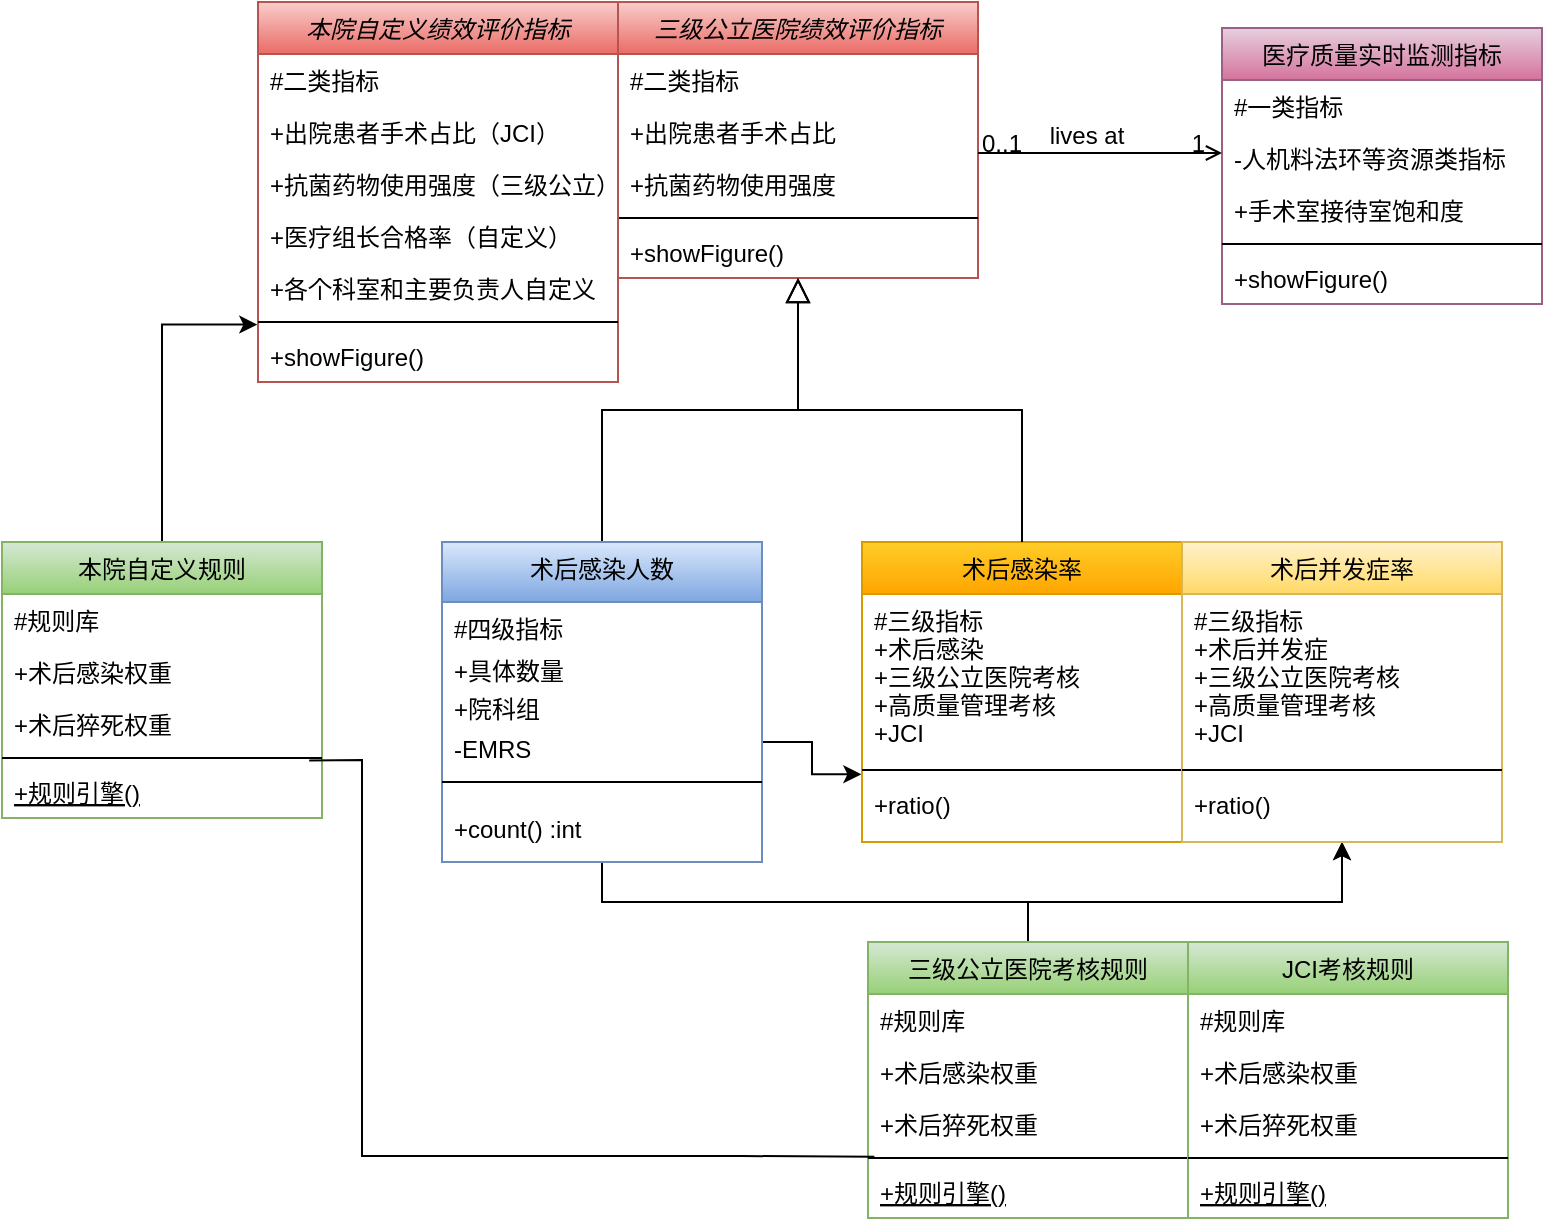 <mxfile version="16.1.0" type="github">
  <diagram id="C5RBs43oDa-KdzZeNtuy" name="Page-1">
    <mxGraphModel dx="2030" dy="666" grid="1" gridSize="10" guides="1" tooltips="1" connect="1" arrows="1" fold="1" page="1" pageScale="1" pageWidth="827" pageHeight="1169" math="0" shadow="0">
      <root>
        <mxCell id="WIyWlLk6GJQsqaUBKTNV-0" />
        <mxCell id="WIyWlLk6GJQsqaUBKTNV-1" parent="WIyWlLk6GJQsqaUBKTNV-0" />
        <mxCell id="zkfFHV4jXpPFQw0GAbJ--0" value="三级公立医院绩效评价指标" style="swimlane;fontStyle=2;align=center;verticalAlign=top;childLayout=stackLayout;horizontal=1;startSize=26;horizontalStack=0;resizeParent=1;resizeLast=0;collapsible=1;marginBottom=0;rounded=0;shadow=0;strokeWidth=1;fillColor=#f8cecc;gradientColor=#ea6b66;strokeColor=#b85450;" parent="WIyWlLk6GJQsqaUBKTNV-1" vertex="1">
          <mxGeometry x="208" y="90" width="180" height="138" as="geometry">
            <mxRectangle x="230" y="140" width="160" height="26" as="alternateBounds" />
          </mxGeometry>
        </mxCell>
        <mxCell id="zkfFHV4jXpPFQw0GAbJ--1" value="#二类指标" style="text;align=left;verticalAlign=top;spacingLeft=4;spacingRight=4;overflow=hidden;rotatable=0;points=[[0,0.5],[1,0.5]];portConstraint=eastwest;" parent="zkfFHV4jXpPFQw0GAbJ--0" vertex="1">
          <mxGeometry y="26" width="180" height="26" as="geometry" />
        </mxCell>
        <mxCell id="zkfFHV4jXpPFQw0GAbJ--2" value="+出院患者手术占比" style="text;align=left;verticalAlign=top;spacingLeft=4;spacingRight=4;overflow=hidden;rotatable=0;points=[[0,0.5],[1,0.5]];portConstraint=eastwest;rounded=0;shadow=0;html=0;" parent="zkfFHV4jXpPFQw0GAbJ--0" vertex="1">
          <mxGeometry y="52" width="180" height="26" as="geometry" />
        </mxCell>
        <mxCell id="zkfFHV4jXpPFQw0GAbJ--3" value="+抗菌药物使用强度" style="text;align=left;verticalAlign=top;spacingLeft=4;spacingRight=4;overflow=hidden;rotatable=0;points=[[0,0.5],[1,0.5]];portConstraint=eastwest;rounded=0;shadow=0;html=0;" parent="zkfFHV4jXpPFQw0GAbJ--0" vertex="1">
          <mxGeometry y="78" width="180" height="26" as="geometry" />
        </mxCell>
        <mxCell id="zkfFHV4jXpPFQw0GAbJ--4" value="" style="line;html=1;strokeWidth=1;align=left;verticalAlign=middle;spacingTop=-1;spacingLeft=3;spacingRight=3;rotatable=0;labelPosition=right;points=[];portConstraint=eastwest;" parent="zkfFHV4jXpPFQw0GAbJ--0" vertex="1">
          <mxGeometry y="104" width="180" height="8" as="geometry" />
        </mxCell>
        <mxCell id="zkfFHV4jXpPFQw0GAbJ--5" value="+showFigure()" style="text;align=left;verticalAlign=top;spacingLeft=4;spacingRight=4;overflow=hidden;rotatable=0;points=[[0,0.5],[1,0.5]];portConstraint=eastwest;" parent="zkfFHV4jXpPFQw0GAbJ--0" vertex="1">
          <mxGeometry y="112" width="180" height="26" as="geometry" />
        </mxCell>
        <mxCell id="zkfFHV4jXpPFQw0GAbJ--12" value="" style="endArrow=block;endSize=10;endFill=0;shadow=0;strokeWidth=1;rounded=0;edgeStyle=elbowEdgeStyle;elbow=vertical;" parent="WIyWlLk6GJQsqaUBKTNV-1" target="zkfFHV4jXpPFQw0GAbJ--0" edge="1">
          <mxGeometry width="160" relative="1" as="geometry">
            <mxPoint x="200" y="360" as="sourcePoint" />
            <mxPoint x="200" y="203" as="targetPoint" />
          </mxGeometry>
        </mxCell>
        <mxCell id="Q0HFdrjQgFHmefI57iUz-3" value="" style="edgeStyle=orthogonalEdgeStyle;rounded=0;orthogonalLoop=1;jettySize=auto;html=1;entryX=-0.002;entryY=0.768;entryDx=0;entryDy=0;entryPerimeter=0;" parent="WIyWlLk6GJQsqaUBKTNV-1" target="zkfFHV4jXpPFQw0GAbJ--15" edge="1">
          <mxGeometry relative="1" as="geometry">
            <mxPoint x="280" y="460" as="sourcePoint" />
            <mxPoint x="430" y="460" as="targetPoint" />
            <Array as="points">
              <mxPoint x="305" y="460" />
              <mxPoint x="305" y="476" />
            </Array>
          </mxGeometry>
        </mxCell>
        <mxCell id="zkfFHV4jXpPFQw0GAbJ--13" value="术后感染率" style="swimlane;fontStyle=0;align=center;verticalAlign=top;childLayout=stackLayout;horizontal=1;startSize=26;horizontalStack=0;resizeParent=1;resizeLast=0;collapsible=1;marginBottom=0;rounded=0;shadow=0;strokeWidth=1;fillColor=#ffcd28;gradientColor=#ffa500;strokeColor=#d79b00;" parent="WIyWlLk6GJQsqaUBKTNV-1" vertex="1">
          <mxGeometry x="330" y="360" width="160" height="150" as="geometry">
            <mxRectangle x="340" y="380" width="170" height="26" as="alternateBounds" />
          </mxGeometry>
        </mxCell>
        <mxCell id="zkfFHV4jXpPFQw0GAbJ--14" value="#三级指标&#xa;+术后感染&#xa;+三级公立医院考核&#xa;+高质量管理考核&#xa;+JCI" style="text;align=left;verticalAlign=top;spacingLeft=4;spacingRight=4;overflow=hidden;rotatable=0;points=[[0,0.5],[1,0.5]];portConstraint=eastwest;" parent="zkfFHV4jXpPFQw0GAbJ--13" vertex="1">
          <mxGeometry y="26" width="160" height="84" as="geometry" />
        </mxCell>
        <mxCell id="zkfFHV4jXpPFQw0GAbJ--15" value="" style="line;html=1;strokeWidth=1;align=left;verticalAlign=middle;spacingTop=-1;spacingLeft=3;spacingRight=3;rotatable=0;labelPosition=right;points=[];portConstraint=eastwest;" parent="zkfFHV4jXpPFQw0GAbJ--13" vertex="1">
          <mxGeometry y="110" width="160" height="8" as="geometry" />
        </mxCell>
        <mxCell id="Q0HFdrjQgFHmefI57iUz-9" value="+ratio()" style="text;align=left;verticalAlign=top;spacingLeft=4;spacingRight=4;overflow=hidden;rotatable=0;points=[[0,0.5],[1,0.5]];portConstraint=eastwest;" parent="zkfFHV4jXpPFQw0GAbJ--13" vertex="1">
          <mxGeometry y="118" width="160" height="26" as="geometry" />
        </mxCell>
        <mxCell id="zkfFHV4jXpPFQw0GAbJ--16" value="" style="endArrow=block;endSize=10;endFill=0;shadow=0;strokeWidth=1;rounded=0;edgeStyle=elbowEdgeStyle;elbow=vertical;" parent="WIyWlLk6GJQsqaUBKTNV-1" source="zkfFHV4jXpPFQw0GAbJ--13" target="zkfFHV4jXpPFQw0GAbJ--0" edge="1">
          <mxGeometry width="160" relative="1" as="geometry">
            <mxPoint x="210" y="373" as="sourcePoint" />
            <mxPoint x="310" y="271" as="targetPoint" />
          </mxGeometry>
        </mxCell>
        <mxCell id="zkfFHV4jXpPFQw0GAbJ--17" value="医疗质量实时监测指标" style="swimlane;fontStyle=0;align=center;verticalAlign=top;childLayout=stackLayout;horizontal=1;startSize=26;horizontalStack=0;resizeParent=1;resizeLast=0;collapsible=1;marginBottom=0;rounded=0;shadow=0;strokeWidth=1;fillColor=#e6d0de;gradientColor=#d5739d;strokeColor=#996185;" parent="WIyWlLk6GJQsqaUBKTNV-1" vertex="1">
          <mxGeometry x="510" y="103" width="160" height="138" as="geometry">
            <mxRectangle x="550" y="140" width="160" height="26" as="alternateBounds" />
          </mxGeometry>
        </mxCell>
        <mxCell id="zkfFHV4jXpPFQw0GAbJ--18" value="#一类指标" style="text;align=left;verticalAlign=top;spacingLeft=4;spacingRight=4;overflow=hidden;rotatable=0;points=[[0,0.5],[1,0.5]];portConstraint=eastwest;" parent="zkfFHV4jXpPFQw0GAbJ--17" vertex="1">
          <mxGeometry y="26" width="160" height="26" as="geometry" />
        </mxCell>
        <mxCell id="zkfFHV4jXpPFQw0GAbJ--19" value="-人机料法环等资源类指标" style="text;align=left;verticalAlign=top;spacingLeft=4;spacingRight=4;overflow=hidden;rotatable=0;points=[[0,0.5],[1,0.5]];portConstraint=eastwest;rounded=0;shadow=0;html=0;" parent="zkfFHV4jXpPFQw0GAbJ--17" vertex="1">
          <mxGeometry y="52" width="160" height="26" as="geometry" />
        </mxCell>
        <mxCell id="jhvpCHOP8Iv8V6ZqfxRN-2" value="+手术室接待室饱和度" style="text;align=left;verticalAlign=top;spacingLeft=4;spacingRight=4;overflow=hidden;rotatable=0;points=[[0,0.5],[1,0.5]];portConstraint=eastwest;rounded=0;shadow=0;html=0;" vertex="1" parent="zkfFHV4jXpPFQw0GAbJ--17">
          <mxGeometry y="78" width="160" height="26" as="geometry" />
        </mxCell>
        <mxCell id="zkfFHV4jXpPFQw0GAbJ--23" value="" style="line;html=1;strokeWidth=1;align=left;verticalAlign=middle;spacingTop=-1;spacingLeft=3;spacingRight=3;rotatable=0;labelPosition=right;points=[];portConstraint=eastwest;" parent="zkfFHV4jXpPFQw0GAbJ--17" vertex="1">
          <mxGeometry y="104" width="160" height="8" as="geometry" />
        </mxCell>
        <mxCell id="zkfFHV4jXpPFQw0GAbJ--25" value="+showFigure()" style="text;align=left;verticalAlign=top;spacingLeft=4;spacingRight=4;overflow=hidden;rotatable=0;points=[[0,0.5],[1,0.5]];portConstraint=eastwest;" parent="zkfFHV4jXpPFQw0GAbJ--17" vertex="1">
          <mxGeometry y="112" width="160" height="26" as="geometry" />
        </mxCell>
        <mxCell id="zkfFHV4jXpPFQw0GAbJ--26" value="" style="endArrow=open;shadow=0;strokeWidth=1;rounded=0;endFill=1;edgeStyle=elbowEdgeStyle;elbow=vertical;" parent="WIyWlLk6GJQsqaUBKTNV-1" source="zkfFHV4jXpPFQw0GAbJ--0" target="zkfFHV4jXpPFQw0GAbJ--17" edge="1">
          <mxGeometry x="0.5" y="41" relative="1" as="geometry">
            <mxPoint x="380" y="192" as="sourcePoint" />
            <mxPoint x="540" y="192" as="targetPoint" />
            <mxPoint x="-40" y="32" as="offset" />
          </mxGeometry>
        </mxCell>
        <mxCell id="zkfFHV4jXpPFQw0GAbJ--27" value="0..1" style="resizable=0;align=left;verticalAlign=bottom;labelBackgroundColor=none;fontSize=12;" parent="zkfFHV4jXpPFQw0GAbJ--26" connectable="0" vertex="1">
          <mxGeometry x="-1" relative="1" as="geometry">
            <mxPoint y="4" as="offset" />
          </mxGeometry>
        </mxCell>
        <mxCell id="zkfFHV4jXpPFQw0GAbJ--28" value="1" style="resizable=0;align=right;verticalAlign=bottom;labelBackgroundColor=none;fontSize=12;" parent="zkfFHV4jXpPFQw0GAbJ--26" connectable="0" vertex="1">
          <mxGeometry x="1" relative="1" as="geometry">
            <mxPoint x="-7" y="4" as="offset" />
          </mxGeometry>
        </mxCell>
        <mxCell id="zkfFHV4jXpPFQw0GAbJ--29" value="lives at" style="text;html=1;resizable=0;points=[];;align=center;verticalAlign=middle;labelBackgroundColor=none;rounded=0;shadow=0;strokeWidth=1;fontSize=12;" parent="zkfFHV4jXpPFQw0GAbJ--26" vertex="1" connectable="0">
          <mxGeometry x="0.5" y="49" relative="1" as="geometry">
            <mxPoint x="-38" y="40" as="offset" />
          </mxGeometry>
        </mxCell>
        <mxCell id="Q0HFdrjQgFHmefI57iUz-31" value="" style="edgeStyle=orthogonalEdgeStyle;rounded=0;orthogonalLoop=1;jettySize=auto;html=1;exitX=0.5;exitY=1;exitDx=0;exitDy=0;entryX=0.5;entryY=1;entryDx=0;entryDy=0;" parent="WIyWlLk6GJQsqaUBKTNV-1" source="Q0HFdrjQgFHmefI57iUz-0" target="Q0HFdrjQgFHmefI57iUz-20" edge="1">
          <mxGeometry relative="1" as="geometry">
            <mxPoint x="550" y="510" as="targetPoint" />
            <Array as="points">
              <mxPoint x="200" y="540" />
              <mxPoint x="570" y="540" />
            </Array>
          </mxGeometry>
        </mxCell>
        <mxCell id="Q0HFdrjQgFHmefI57iUz-0" value="术后感染人数" style="swimlane;fontStyle=0;align=center;verticalAlign=top;childLayout=stackLayout;horizontal=1;startSize=30;horizontalStack=0;resizeParent=1;resizeLast=0;collapsible=1;marginBottom=0;rounded=0;shadow=0;strokeWidth=1;fillColor=#dae8fc;strokeColor=#6c8ebf;swimlaneFillColor=none;gradientColor=#7ea6e0;" parent="WIyWlLk6GJQsqaUBKTNV-1" vertex="1">
          <mxGeometry x="120" y="360" width="160" height="160" as="geometry">
            <mxRectangle x="340" y="380" width="170" height="26" as="alternateBounds" />
          </mxGeometry>
        </mxCell>
        <mxCell id="Q0HFdrjQgFHmefI57iUz-1" value="#四级指标" style="text;align=left;verticalAlign=top;spacingLeft=4;spacingRight=4;overflow=hidden;rotatable=0;points=[[0,0.5],[1,0.5]];portConstraint=eastwest;" parent="Q0HFdrjQgFHmefI57iUz-0" vertex="1">
          <mxGeometry y="30" width="160" height="21" as="geometry" />
        </mxCell>
        <mxCell id="Q0HFdrjQgFHmefI57iUz-16" value="+具体数量" style="text;align=left;verticalAlign=top;spacingLeft=4;spacingRight=4;overflow=hidden;rotatable=0;points=[[0,0.5],[1,0.5]];portConstraint=eastwest;" parent="Q0HFdrjQgFHmefI57iUz-0" vertex="1">
          <mxGeometry y="51" width="160" height="19" as="geometry" />
        </mxCell>
        <mxCell id="Q0HFdrjQgFHmefI57iUz-17" value="+院科组" style="text;align=left;verticalAlign=top;spacingLeft=4;spacingRight=4;overflow=hidden;rotatable=0;points=[[0,0.5],[1,0.5]];portConstraint=eastwest;" parent="Q0HFdrjQgFHmefI57iUz-0" vertex="1">
          <mxGeometry y="70" width="160" height="20" as="geometry" />
        </mxCell>
        <mxCell id="jhvpCHOP8Iv8V6ZqfxRN-0" value="-EMRS" style="text;align=left;verticalAlign=top;spacingLeft=4;spacingRight=4;overflow=hidden;rotatable=0;points=[[0,0.5],[1,0.5]];portConstraint=eastwest;" vertex="1" parent="Q0HFdrjQgFHmefI57iUz-0">
          <mxGeometry y="90" width="160" height="20" as="geometry" />
        </mxCell>
        <mxCell id="Q0HFdrjQgFHmefI57iUz-2" value="" style="line;html=1;strokeWidth=1;align=left;verticalAlign=middle;spacingTop=-1;spacingLeft=3;spacingRight=3;rotatable=0;labelPosition=right;points=[];portConstraint=eastwest;" parent="Q0HFdrjQgFHmefI57iUz-0" vertex="1">
          <mxGeometry y="110" width="160" height="20" as="geometry" />
        </mxCell>
        <mxCell id="Q0HFdrjQgFHmefI57iUz-8" value="+count() :int" style="text;align=left;verticalAlign=top;spacingLeft=4;spacingRight=4;overflow=hidden;rotatable=0;points=[[0,0.5],[1,0.5]];portConstraint=eastwest;" parent="Q0HFdrjQgFHmefI57iUz-0" vertex="1">
          <mxGeometry y="130" width="160" height="30" as="geometry" />
        </mxCell>
        <mxCell id="Q0HFdrjQgFHmefI57iUz-24" value="" style="edgeStyle=orthogonalEdgeStyle;rounded=0;orthogonalLoop=1;jettySize=auto;html=1;entryX=0.5;entryY=1;entryDx=0;entryDy=0;" parent="WIyWlLk6GJQsqaUBKTNV-1" source="Q0HFdrjQgFHmefI57iUz-10" target="Q0HFdrjQgFHmefI57iUz-20" edge="1">
          <mxGeometry relative="1" as="geometry">
            <Array as="points">
              <mxPoint x="413" y="540" />
              <mxPoint x="570" y="540" />
            </Array>
          </mxGeometry>
        </mxCell>
        <mxCell id="Q0HFdrjQgFHmefI57iUz-10" value="三级公立医院考核规则" style="swimlane;fontStyle=0;align=center;verticalAlign=top;childLayout=stackLayout;horizontal=1;startSize=26;horizontalStack=0;resizeParent=1;resizeLast=0;collapsible=1;marginBottom=0;rounded=0;shadow=0;strokeWidth=1;fillColor=#d5e8d4;gradientColor=#97d077;strokeColor=#82b366;" parent="WIyWlLk6GJQsqaUBKTNV-1" vertex="1">
          <mxGeometry x="333" y="560" width="160" height="138" as="geometry">
            <mxRectangle x="130" y="380" width="160" height="26" as="alternateBounds" />
          </mxGeometry>
        </mxCell>
        <mxCell id="Q0HFdrjQgFHmefI57iUz-11" value="#规则库" style="text;align=left;verticalAlign=top;spacingLeft=4;spacingRight=4;overflow=hidden;rotatable=0;points=[[0,0.5],[1,0.5]];portConstraint=eastwest;" parent="Q0HFdrjQgFHmefI57iUz-10" vertex="1">
          <mxGeometry y="26" width="160" height="26" as="geometry" />
        </mxCell>
        <mxCell id="Q0HFdrjQgFHmefI57iUz-12" value="+术后感染权重" style="text;align=left;verticalAlign=top;spacingLeft=4;spacingRight=4;overflow=hidden;rotatable=0;points=[[0,0.5],[1,0.5]];portConstraint=eastwest;rounded=0;shadow=0;html=0;" parent="Q0HFdrjQgFHmefI57iUz-10" vertex="1">
          <mxGeometry y="52" width="160" height="26" as="geometry" />
        </mxCell>
        <mxCell id="Q0HFdrjQgFHmefI57iUz-18" value="+术后猝死权重" style="text;align=left;verticalAlign=top;spacingLeft=4;spacingRight=4;overflow=hidden;rotatable=0;points=[[0,0.5],[1,0.5]];portConstraint=eastwest;rounded=0;shadow=0;html=0;" parent="Q0HFdrjQgFHmefI57iUz-10" vertex="1">
          <mxGeometry y="78" width="160" height="26" as="geometry" />
        </mxCell>
        <mxCell id="Q0HFdrjQgFHmefI57iUz-13" value="" style="line;html=1;strokeWidth=1;align=left;verticalAlign=middle;spacingTop=-1;spacingLeft=3;spacingRight=3;rotatable=0;labelPosition=right;points=[];portConstraint=eastwest;" parent="Q0HFdrjQgFHmefI57iUz-10" vertex="1">
          <mxGeometry y="104" width="160" height="8" as="geometry" />
        </mxCell>
        <mxCell id="Q0HFdrjQgFHmefI57iUz-14" value="+规则引擎()" style="text;align=left;verticalAlign=top;spacingLeft=4;spacingRight=4;overflow=hidden;rotatable=0;points=[[0,0.5],[1,0.5]];portConstraint=eastwest;fontStyle=4" parent="Q0HFdrjQgFHmefI57iUz-10" vertex="1">
          <mxGeometry y="112" width="160" height="26" as="geometry" />
        </mxCell>
        <mxCell id="Q0HFdrjQgFHmefI57iUz-20" value="术后并发症率" style="swimlane;fontStyle=0;align=center;verticalAlign=top;childLayout=stackLayout;horizontal=1;startSize=26;horizontalStack=0;resizeParent=1;resizeLast=0;collapsible=1;marginBottom=0;rounded=0;shadow=0;strokeWidth=1;fillColor=#fff2cc;gradientColor=#ffd966;strokeColor=#d6b656;" parent="WIyWlLk6GJQsqaUBKTNV-1" vertex="1">
          <mxGeometry x="490" y="360" width="160" height="150" as="geometry">
            <mxRectangle x="340" y="380" width="170" height="26" as="alternateBounds" />
          </mxGeometry>
        </mxCell>
        <mxCell id="Q0HFdrjQgFHmefI57iUz-21" value="#三级指标&#xa;+术后并发症&#xa;+三级公立医院考核&#xa;+高质量管理考核&#xa;+JCI" style="text;align=left;verticalAlign=top;spacingLeft=4;spacingRight=4;overflow=hidden;rotatable=0;points=[[0,0.5],[1,0.5]];portConstraint=eastwest;" parent="Q0HFdrjQgFHmefI57iUz-20" vertex="1">
          <mxGeometry y="26" width="160" height="84" as="geometry" />
        </mxCell>
        <mxCell id="Q0HFdrjQgFHmefI57iUz-22" value="" style="line;html=1;strokeWidth=1;align=left;verticalAlign=middle;spacingTop=-1;spacingLeft=3;spacingRight=3;rotatable=0;labelPosition=right;points=[];portConstraint=eastwest;" parent="Q0HFdrjQgFHmefI57iUz-20" vertex="1">
          <mxGeometry y="110" width="160" height="8" as="geometry" />
        </mxCell>
        <mxCell id="Q0HFdrjQgFHmefI57iUz-23" value="+ratio()" style="text;align=left;verticalAlign=top;spacingLeft=4;spacingRight=4;overflow=hidden;rotatable=0;points=[[0,0.5],[1,0.5]];portConstraint=eastwest;" parent="Q0HFdrjQgFHmefI57iUz-20" vertex="1">
          <mxGeometry y="118" width="160" height="26" as="geometry" />
        </mxCell>
        <mxCell id="Q0HFdrjQgFHmefI57iUz-32" value="JCI考核规则" style="swimlane;fontStyle=0;align=center;verticalAlign=top;childLayout=stackLayout;horizontal=1;startSize=26;horizontalStack=0;resizeParent=1;resizeLast=0;collapsible=1;marginBottom=0;rounded=0;shadow=0;strokeWidth=1;fillColor=#d5e8d4;gradientColor=#97d077;strokeColor=#82b366;" parent="WIyWlLk6GJQsqaUBKTNV-1" vertex="1">
          <mxGeometry x="493" y="560" width="160" height="138" as="geometry">
            <mxRectangle x="130" y="380" width="160" height="26" as="alternateBounds" />
          </mxGeometry>
        </mxCell>
        <mxCell id="Q0HFdrjQgFHmefI57iUz-33" value="#规则库" style="text;align=left;verticalAlign=top;spacingLeft=4;spacingRight=4;overflow=hidden;rotatable=0;points=[[0,0.5],[1,0.5]];portConstraint=eastwest;" parent="Q0HFdrjQgFHmefI57iUz-32" vertex="1">
          <mxGeometry y="26" width="160" height="26" as="geometry" />
        </mxCell>
        <mxCell id="Q0HFdrjQgFHmefI57iUz-34" value="+术后感染权重" style="text;align=left;verticalAlign=top;spacingLeft=4;spacingRight=4;overflow=hidden;rotatable=0;points=[[0,0.5],[1,0.5]];portConstraint=eastwest;rounded=0;shadow=0;html=0;" parent="Q0HFdrjQgFHmefI57iUz-32" vertex="1">
          <mxGeometry y="52" width="160" height="26" as="geometry" />
        </mxCell>
        <mxCell id="Q0HFdrjQgFHmefI57iUz-35" value="+术后猝死权重" style="text;align=left;verticalAlign=top;spacingLeft=4;spacingRight=4;overflow=hidden;rotatable=0;points=[[0,0.5],[1,0.5]];portConstraint=eastwest;rounded=0;shadow=0;html=0;" parent="Q0HFdrjQgFHmefI57iUz-32" vertex="1">
          <mxGeometry y="78" width="160" height="26" as="geometry" />
        </mxCell>
        <mxCell id="Q0HFdrjQgFHmefI57iUz-36" value="" style="line;html=1;strokeWidth=1;align=left;verticalAlign=middle;spacingTop=-1;spacingLeft=3;spacingRight=3;rotatable=0;labelPosition=right;points=[];portConstraint=eastwest;" parent="Q0HFdrjQgFHmefI57iUz-32" vertex="1">
          <mxGeometry y="104" width="160" height="8" as="geometry" />
        </mxCell>
        <mxCell id="Q0HFdrjQgFHmefI57iUz-37" value="+规则引擎()" style="text;align=left;verticalAlign=top;spacingLeft=4;spacingRight=4;overflow=hidden;rotatable=0;points=[[0,0.5],[1,0.5]];portConstraint=eastwest;fontStyle=4" parent="Q0HFdrjQgFHmefI57iUz-32" vertex="1">
          <mxGeometry y="112" width="160" height="26" as="geometry" />
        </mxCell>
        <mxCell id="Q0HFdrjQgFHmefI57iUz-56" value="" style="edgeStyle=orthogonalEdgeStyle;rounded=0;orthogonalLoop=1;jettySize=auto;html=1;entryX=-0.002;entryY=0.661;entryDx=0;entryDy=0;entryPerimeter=0;" parent="WIyWlLk6GJQsqaUBKTNV-1" source="Q0HFdrjQgFHmefI57iUz-38" target="Q0HFdrjQgFHmefI57iUz-48" edge="1">
          <mxGeometry relative="1" as="geometry">
            <mxPoint x="-20" y="280" as="targetPoint" />
          </mxGeometry>
        </mxCell>
        <mxCell id="Q0HFdrjQgFHmefI57iUz-38" value="本院自定义规则" style="swimlane;fontStyle=0;align=center;verticalAlign=top;childLayout=stackLayout;horizontal=1;startSize=26;horizontalStack=0;resizeParent=1;resizeLast=0;collapsible=1;marginBottom=0;rounded=0;shadow=0;strokeWidth=1;fillColor=#d5e8d4;gradientColor=#97d077;strokeColor=#82b366;" parent="WIyWlLk6GJQsqaUBKTNV-1" vertex="1">
          <mxGeometry x="-100" y="360" width="160" height="138" as="geometry">
            <mxRectangle x="130" y="380" width="160" height="26" as="alternateBounds" />
          </mxGeometry>
        </mxCell>
        <mxCell id="Q0HFdrjQgFHmefI57iUz-39" value="#规则库" style="text;align=left;verticalAlign=top;spacingLeft=4;spacingRight=4;overflow=hidden;rotatable=0;points=[[0,0.5],[1,0.5]];portConstraint=eastwest;" parent="Q0HFdrjQgFHmefI57iUz-38" vertex="1">
          <mxGeometry y="26" width="160" height="26" as="geometry" />
        </mxCell>
        <mxCell id="Q0HFdrjQgFHmefI57iUz-40" value="+术后感染权重" style="text;align=left;verticalAlign=top;spacingLeft=4;spacingRight=4;overflow=hidden;rotatable=0;points=[[0,0.5],[1,0.5]];portConstraint=eastwest;rounded=0;shadow=0;html=0;labelBackgroundColor=default;" parent="Q0HFdrjQgFHmefI57iUz-38" vertex="1">
          <mxGeometry y="52" width="160" height="26" as="geometry" />
        </mxCell>
        <mxCell id="Q0HFdrjQgFHmefI57iUz-41" value="+术后猝死权重" style="text;align=left;verticalAlign=top;spacingLeft=4;spacingRight=4;overflow=hidden;rotatable=0;points=[[0,0.5],[1,0.5]];portConstraint=eastwest;rounded=0;shadow=0;html=0;" parent="Q0HFdrjQgFHmefI57iUz-38" vertex="1">
          <mxGeometry y="78" width="160" height="26" as="geometry" />
        </mxCell>
        <mxCell id="Q0HFdrjQgFHmefI57iUz-42" value="" style="line;html=1;strokeWidth=1;align=left;verticalAlign=middle;spacingTop=-1;spacingLeft=3;spacingRight=3;rotatable=0;labelPosition=right;points=[];portConstraint=eastwest;" parent="Q0HFdrjQgFHmefI57iUz-38" vertex="1">
          <mxGeometry y="104" width="160" height="8" as="geometry" />
        </mxCell>
        <mxCell id="Q0HFdrjQgFHmefI57iUz-43" value="+规则引擎()" style="text;align=left;verticalAlign=top;spacingLeft=4;spacingRight=4;overflow=hidden;rotatable=0;points=[[0,0.5],[1,0.5]];portConstraint=eastwest;fontStyle=4" parent="Q0HFdrjQgFHmefI57iUz-38" vertex="1">
          <mxGeometry y="112" width="160" height="26" as="geometry" />
        </mxCell>
        <mxCell id="Q0HFdrjQgFHmefI57iUz-44" value="本院自定义绩效评价指标" style="swimlane;fontStyle=2;align=center;verticalAlign=top;childLayout=stackLayout;horizontal=1;startSize=26;horizontalStack=0;resizeParent=1;resizeLast=0;collapsible=1;marginBottom=0;rounded=0;shadow=0;strokeWidth=1;fillColor=#f8cecc;gradientColor=#ea6b66;strokeColor=#b85450;" parent="WIyWlLk6GJQsqaUBKTNV-1" vertex="1">
          <mxGeometry x="28" y="90" width="180" height="190" as="geometry">
            <mxRectangle x="230" y="140" width="160" height="26" as="alternateBounds" />
          </mxGeometry>
        </mxCell>
        <mxCell id="Q0HFdrjQgFHmefI57iUz-45" value="#二类指标" style="text;align=left;verticalAlign=top;spacingLeft=4;spacingRight=4;overflow=hidden;rotatable=0;points=[[0,0.5],[1,0.5]];portConstraint=eastwest;" parent="Q0HFdrjQgFHmefI57iUz-44" vertex="1">
          <mxGeometry y="26" width="180" height="26" as="geometry" />
        </mxCell>
        <mxCell id="Q0HFdrjQgFHmefI57iUz-46" value="+出院患者手术占比（JCI）" style="text;align=left;verticalAlign=top;spacingLeft=4;spacingRight=4;overflow=hidden;rotatable=0;points=[[0,0.5],[1,0.5]];portConstraint=eastwest;rounded=0;shadow=0;html=0;" parent="Q0HFdrjQgFHmefI57iUz-44" vertex="1">
          <mxGeometry y="52" width="180" height="26" as="geometry" />
        </mxCell>
        <mxCell id="Q0HFdrjQgFHmefI57iUz-47" value="+抗菌药物使用强度（三级公立）" style="text;align=left;verticalAlign=top;spacingLeft=4;spacingRight=4;overflow=hidden;rotatable=0;points=[[0,0.5],[1,0.5]];portConstraint=eastwest;rounded=0;shadow=0;html=0;" parent="Q0HFdrjQgFHmefI57iUz-44" vertex="1">
          <mxGeometry y="78" width="180" height="26" as="geometry" />
        </mxCell>
        <mxCell id="Q0HFdrjQgFHmefI57iUz-65" value="+医疗组长合格率（自定义）" style="text;align=left;verticalAlign=top;spacingLeft=4;spacingRight=4;overflow=hidden;rotatable=0;points=[[0,0.5],[1,0.5]];portConstraint=eastwest;rounded=0;shadow=0;html=0;" parent="Q0HFdrjQgFHmefI57iUz-44" vertex="1">
          <mxGeometry y="104" width="180" height="26" as="geometry" />
        </mxCell>
        <mxCell id="jhvpCHOP8Iv8V6ZqfxRN-1" value="+各个科室和主要负责人自定义" style="text;align=left;verticalAlign=top;spacingLeft=4;spacingRight=4;overflow=hidden;rotatable=0;points=[[0,0.5],[1,0.5]];portConstraint=eastwest;rounded=0;shadow=0;html=0;" vertex="1" parent="Q0HFdrjQgFHmefI57iUz-44">
          <mxGeometry y="130" width="180" height="26" as="geometry" />
        </mxCell>
        <mxCell id="Q0HFdrjQgFHmefI57iUz-48" value="" style="line;html=1;strokeWidth=1;align=left;verticalAlign=middle;spacingTop=-1;spacingLeft=3;spacingRight=3;rotatable=0;labelPosition=right;points=[];portConstraint=eastwest;" parent="Q0HFdrjQgFHmefI57iUz-44" vertex="1">
          <mxGeometry y="156" width="180" height="8" as="geometry" />
        </mxCell>
        <mxCell id="Q0HFdrjQgFHmefI57iUz-49" value="+showFigure()" style="text;align=left;verticalAlign=top;spacingLeft=4;spacingRight=4;overflow=hidden;rotatable=0;points=[[0,0.5],[1,0.5]];portConstraint=eastwest;" parent="Q0HFdrjQgFHmefI57iUz-44" vertex="1">
          <mxGeometry y="164" width="180" height="26" as="geometry" />
        </mxCell>
        <mxCell id="Q0HFdrjQgFHmefI57iUz-64" value="" style="endArrow=none;html=1;rounded=0;exitX=0.96;exitY=0.661;exitDx=0;exitDy=0;exitPerimeter=0;entryX=0.02;entryY=0.423;entryDx=0;entryDy=0;entryPerimeter=0;" parent="WIyWlLk6GJQsqaUBKTNV-1" source="Q0HFdrjQgFHmefI57iUz-42" target="Q0HFdrjQgFHmefI57iUz-13" edge="1">
          <mxGeometry width="50" height="50" relative="1" as="geometry">
            <mxPoint x="280" y="550" as="sourcePoint" />
            <mxPoint x="120" y="650" as="targetPoint" />
            <Array as="points">
              <mxPoint x="80" y="469" />
              <mxPoint x="80" y="667" />
              <mxPoint x="270" y="667" />
            </Array>
          </mxGeometry>
        </mxCell>
      </root>
    </mxGraphModel>
  </diagram>
</mxfile>
